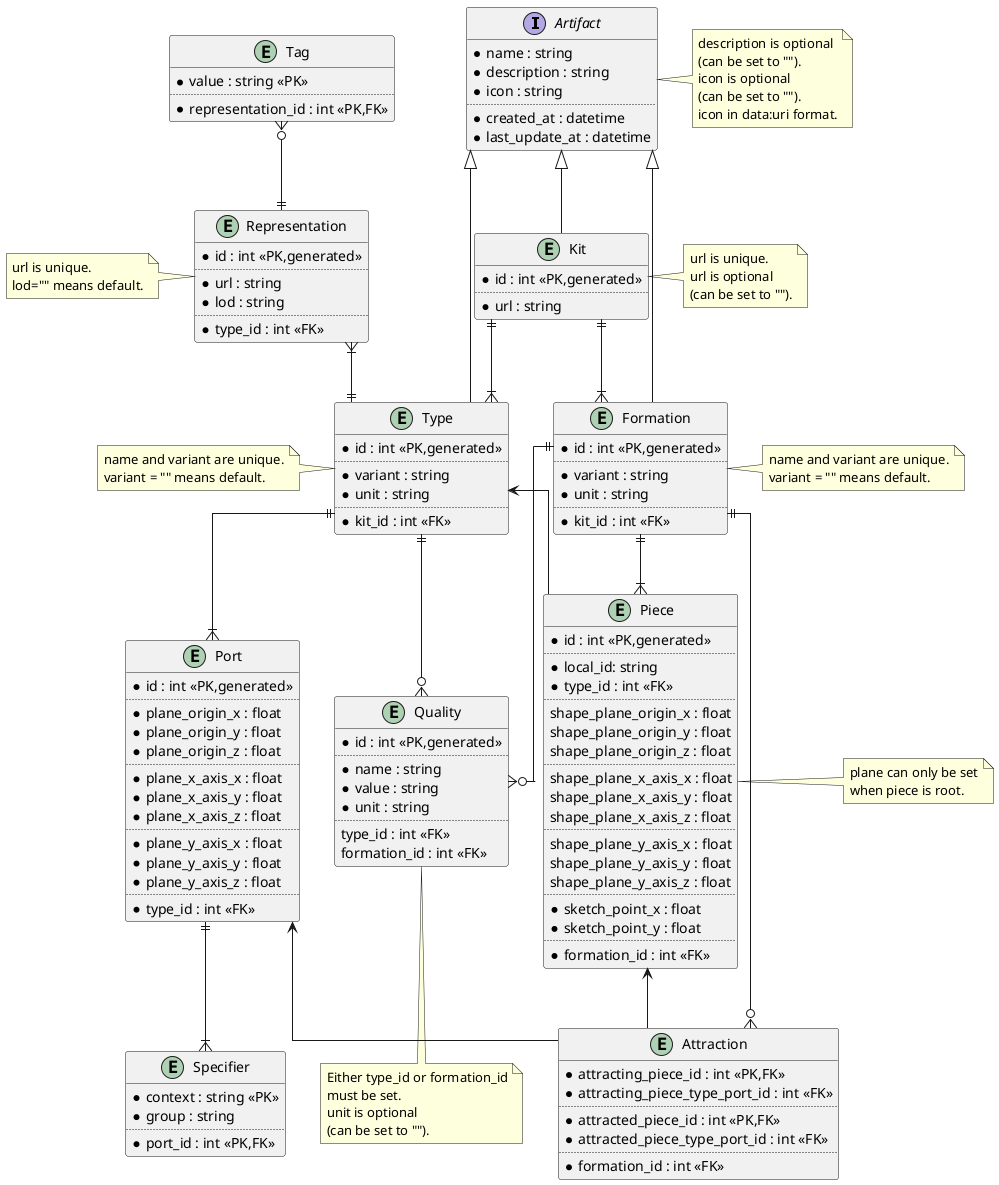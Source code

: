 @startuml "data architecture"
skinparam linetype ortho

interface Artifact {
    *name : string
    *description : string
    *icon : string
    ..
    *created_at : datetime
    *last_update_at : datetime
}
note right of Artifact
    description is optional
    (can be set to "").
    icon is optional
    (can be set to "").
    icon in data:uri format.
end note

entity Kit {
    *id : int <<PK,generated>> 
    ..
    *url : string
}
note right of Kit
    url is unique.
    url is optional
    (can be set to "").
end note

entity Type {
    *id : int <<PK,generated>>
    ..
    *variant : string
    *unit : string
    ..
    *kit_id : int <<FK>>
}
note left of Type
    name and variant are unique.
    variant = "" means default.
end note

entity Representation {
    *id : int <<PK,generated>>
    ..
    *url : string
    *lod : string
    ..
    *type_id : int <<FK>>
}
note left of Representation
    url is unique.
    lod="" means default.
end note

entity Tag {
    *value : string <<PK>>
    ..
    *representation_id : int <<PK,FK>>
}

entity Port {
    *id : int <<PK,generated>>
    ..
    *plane_origin_x : float
    *plane_origin_y : float
    *plane_origin_z : float
    ..
    *plane_x_axis_x : float
    *plane_x_axis_y : float
    *plane_x_axis_z : float
    ..
    *plane_y_axis_x : float
    *plane_y_axis_y : float
    *plane_y_axis_z : float
    ..
    *type_id : int <<FK>>
}

entity Quality {
    *id : int <<PK,generated>>
    ..
    *name : string
    *value : string
    *unit : string
    ..
    type_id : int <<FK>>
    formation_id : int <<FK>>
}
note bottom of Quality
    Either type_id or formation_id
    must be set.
    unit is optional
    (can be set to "").
end note


entity Specifier {
    *context : string <<PK>>
    *group : string
    ..
    *port_id : int <<PK,FK>>
}

entity Piece{
    *id : int <<PK,generated>>
    ..
    *local_id: string
    *type_id : int <<FK>>
    ..
    shape_plane_origin_x : float
    shape_plane_origin_y : float
    shape_plane_origin_z : float
    ..
    shape_plane_x_axis_x : float
    shape_plane_x_axis_y : float
    shape_plane_x_axis_z : float
    ..
    shape_plane_y_axis_x : float
    shape_plane_y_axis_y : float
    shape_plane_y_axis_z : float
    ..
    *sketch_point_x : float
    *sketch_point_y : float
    ..
    *formation_id : int <<FK>>
}
note right of Piece
    plane can only be set
    when piece is root.
end note

entity Attraction {
    *attracting_piece_id : int <<PK,FK>>
    *attracting_piece_type_port_id : int <<FK>>
    ..
    *attracted_piece_id : int <<PK,FK>>
    *attracted_piece_type_port_id : int <<FK>>
    ..
    *formation_id : int <<FK>>
}

entity Formation {
    *id : int <<PK,generated>>
    ..
    *variant : string
    *unit : string
    ..
    *kit_id : int <<FK>>
}
note right of Formation
    name and variant are unique.
    variant = "" means default.
end note

Kit ||--|{ Formation
Kit ||--|{ Type 
Tag }o--|| Representation
Representation }|--|| Type
Type ||--|{ Port
Type ||--o{ Quality
Formation ||--|{ Piece
Formation ||--o{ Attraction
Formation ||--o{ Quality
Port ||--|{  Specifier
Type <-- Piece
Piece <-- Attraction
Port <-- Attraction

Artifact <|-- Kit
Artifact <|-- Formation
Artifact <|-- Type

@enduml